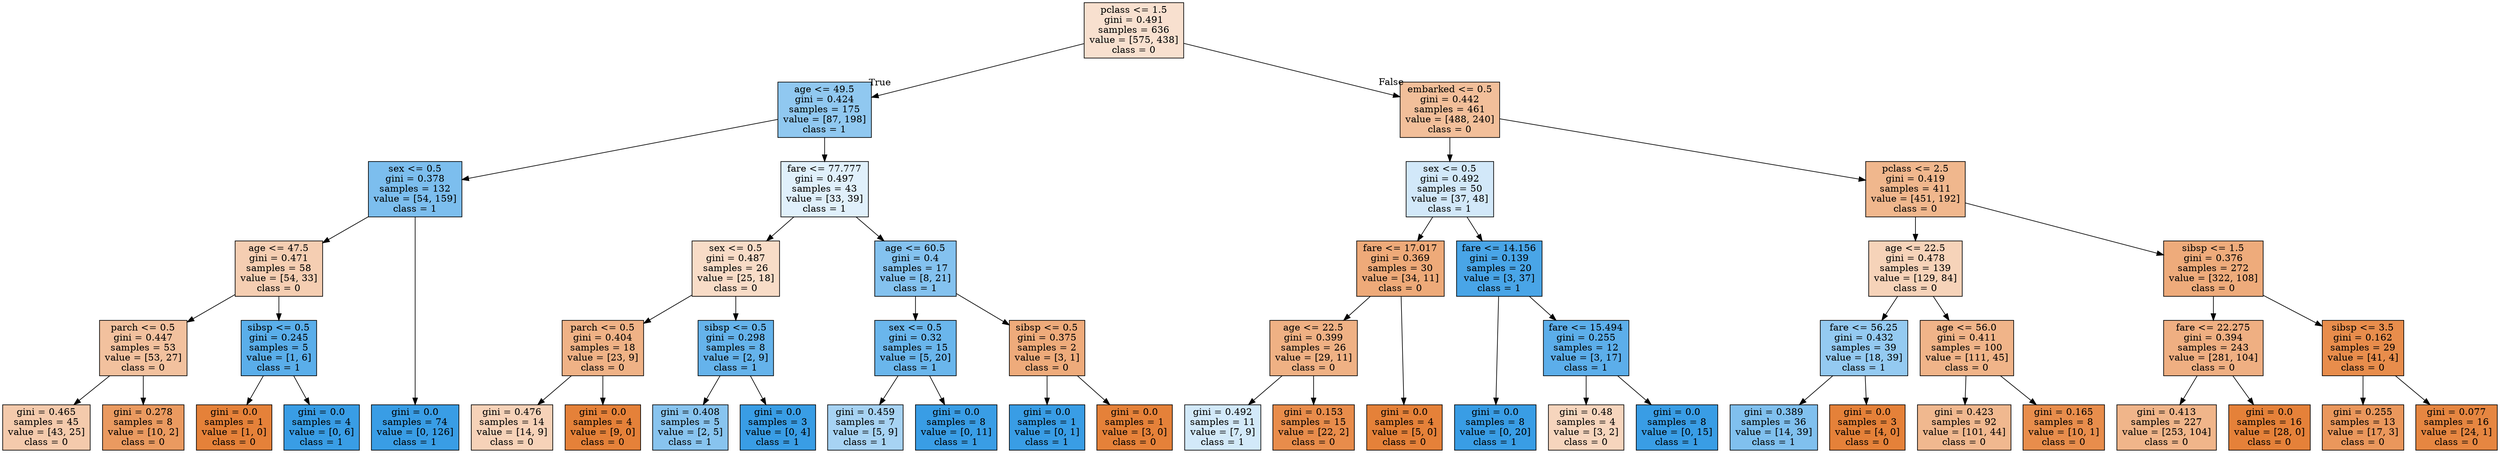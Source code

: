 digraph Tree {
node [shape=box, style="filled", color="black"] ;
graph [ranksep=equally, splines=polyline] ;
0 [label="pclass <= 1.5\ngini = 0.491\nsamples = 636\nvalue = [575, 438]\nclass = 0", fillcolor="#e581393d"] ;
1 [label="age <= 49.5\ngini = 0.424\nsamples = 175\nvalue = [87, 198]\nclass = 1", fillcolor="#399de58f"] ;
0 -> 1 [labeldistance=2.5, labelangle=45, headlabel="True"] ;
2 [label="sex <= 0.5\ngini = 0.378\nsamples = 132\nvalue = [54, 159]\nclass = 1", fillcolor="#399de5a8"] ;
1 -> 2 ;
3 [label="age <= 47.5\ngini = 0.471\nsamples = 58\nvalue = [54, 33]\nclass = 0", fillcolor="#e5813963"] ;
2 -> 3 ;
4 [label="parch <= 0.5\ngini = 0.447\nsamples = 53\nvalue = [53, 27]\nclass = 0", fillcolor="#e581397d"] ;
3 -> 4 ;
5 [label="gini = 0.465\nsamples = 45\nvalue = [43, 25]\nclass = 0", fillcolor="#e581396b"] ;
4 -> 5 ;
6 [label="gini = 0.278\nsamples = 8\nvalue = [10, 2]\nclass = 0", fillcolor="#e58139cc"] ;
4 -> 6 ;
7 [label="sibsp <= 0.5\ngini = 0.245\nsamples = 5\nvalue = [1, 6]\nclass = 1", fillcolor="#399de5d4"] ;
3 -> 7 ;
8 [label="gini = 0.0\nsamples = 1\nvalue = [1, 0]\nclass = 0", fillcolor="#e58139ff"] ;
7 -> 8 ;
9 [label="gini = 0.0\nsamples = 4\nvalue = [0, 6]\nclass = 1", fillcolor="#399de5ff"] ;
7 -> 9 ;
10 [label="gini = 0.0\nsamples = 74\nvalue = [0, 126]\nclass = 1", fillcolor="#399de5ff"] ;
2 -> 10 ;
11 [label="fare <= 77.777\ngini = 0.497\nsamples = 43\nvalue = [33, 39]\nclass = 1", fillcolor="#399de527"] ;
1 -> 11 ;
12 [label="sex <= 0.5\ngini = 0.487\nsamples = 26\nvalue = [25, 18]\nclass = 0", fillcolor="#e5813947"] ;
11 -> 12 ;
13 [label="parch <= 0.5\ngini = 0.404\nsamples = 18\nvalue = [23, 9]\nclass = 0", fillcolor="#e581399b"] ;
12 -> 13 ;
14 [label="gini = 0.476\nsamples = 14\nvalue = [14, 9]\nclass = 0", fillcolor="#e581395b"] ;
13 -> 14 ;
15 [label="gini = 0.0\nsamples = 4\nvalue = [9, 0]\nclass = 0", fillcolor="#e58139ff"] ;
13 -> 15 ;
16 [label="sibsp <= 0.5\ngini = 0.298\nsamples = 8\nvalue = [2, 9]\nclass = 1", fillcolor="#399de5c6"] ;
12 -> 16 ;
17 [label="gini = 0.408\nsamples = 5\nvalue = [2, 5]\nclass = 1", fillcolor="#399de599"] ;
16 -> 17 ;
18 [label="gini = 0.0\nsamples = 3\nvalue = [0, 4]\nclass = 1", fillcolor="#399de5ff"] ;
16 -> 18 ;
19 [label="age <= 60.5\ngini = 0.4\nsamples = 17\nvalue = [8, 21]\nclass = 1", fillcolor="#399de59e"] ;
11 -> 19 ;
20 [label="sex <= 0.5\ngini = 0.32\nsamples = 15\nvalue = [5, 20]\nclass = 1", fillcolor="#399de5bf"] ;
19 -> 20 ;
21 [label="gini = 0.459\nsamples = 7\nvalue = [5, 9]\nclass = 1", fillcolor="#399de571"] ;
20 -> 21 ;
22 [label="gini = 0.0\nsamples = 8\nvalue = [0, 11]\nclass = 1", fillcolor="#399de5ff"] ;
20 -> 22 ;
23 [label="sibsp <= 0.5\ngini = 0.375\nsamples = 2\nvalue = [3, 1]\nclass = 0", fillcolor="#e58139aa"] ;
19 -> 23 ;
24 [label="gini = 0.0\nsamples = 1\nvalue = [0, 1]\nclass = 1", fillcolor="#399de5ff"] ;
23 -> 24 ;
25 [label="gini = 0.0\nsamples = 1\nvalue = [3, 0]\nclass = 0", fillcolor="#e58139ff"] ;
23 -> 25 ;
26 [label="embarked <= 0.5\ngini = 0.442\nsamples = 461\nvalue = [488, 240]\nclass = 0", fillcolor="#e5813982"] ;
0 -> 26 [labeldistance=2.5, labelangle=-45, headlabel="False"] ;
27 [label="sex <= 0.5\ngini = 0.492\nsamples = 50\nvalue = [37, 48]\nclass = 1", fillcolor="#399de53a"] ;
26 -> 27 ;
28 [label="fare <= 17.017\ngini = 0.369\nsamples = 30\nvalue = [34, 11]\nclass = 0", fillcolor="#e58139ac"] ;
27 -> 28 ;
29 [label="age <= 22.5\ngini = 0.399\nsamples = 26\nvalue = [29, 11]\nclass = 0", fillcolor="#e581399e"] ;
28 -> 29 ;
30 [label="gini = 0.492\nsamples = 11\nvalue = [7, 9]\nclass = 1", fillcolor="#399de539"] ;
29 -> 30 ;
31 [label="gini = 0.153\nsamples = 15\nvalue = [22, 2]\nclass = 0", fillcolor="#e58139e8"] ;
29 -> 31 ;
32 [label="gini = 0.0\nsamples = 4\nvalue = [5, 0]\nclass = 0", fillcolor="#e58139ff"] ;
28 -> 32 ;
33 [label="fare <= 14.156\ngini = 0.139\nsamples = 20\nvalue = [3, 37]\nclass = 1", fillcolor="#399de5ea"] ;
27 -> 33 ;
34 [label="gini = 0.0\nsamples = 8\nvalue = [0, 20]\nclass = 1", fillcolor="#399de5ff"] ;
33 -> 34 ;
35 [label="fare <= 15.494\ngini = 0.255\nsamples = 12\nvalue = [3, 17]\nclass = 1", fillcolor="#399de5d2"] ;
33 -> 35 ;
36 [label="gini = 0.48\nsamples = 4\nvalue = [3, 2]\nclass = 0", fillcolor="#e5813955"] ;
35 -> 36 ;
37 [label="gini = 0.0\nsamples = 8\nvalue = [0, 15]\nclass = 1", fillcolor="#399de5ff"] ;
35 -> 37 ;
38 [label="pclass <= 2.5\ngini = 0.419\nsamples = 411\nvalue = [451, 192]\nclass = 0", fillcolor="#e5813992"] ;
26 -> 38 ;
39 [label="age <= 22.5\ngini = 0.478\nsamples = 139\nvalue = [129, 84]\nclass = 0", fillcolor="#e5813959"] ;
38 -> 39 ;
40 [label="fare <= 56.25\ngini = 0.432\nsamples = 39\nvalue = [18, 39]\nclass = 1", fillcolor="#399de589"] ;
39 -> 40 ;
41 [label="gini = 0.389\nsamples = 36\nvalue = [14, 39]\nclass = 1", fillcolor="#399de5a3"] ;
40 -> 41 ;
42 [label="gini = 0.0\nsamples = 3\nvalue = [4, 0]\nclass = 0", fillcolor="#e58139ff"] ;
40 -> 42 ;
43 [label="age <= 56.0\ngini = 0.411\nsamples = 100\nvalue = [111, 45]\nclass = 0", fillcolor="#e5813998"] ;
39 -> 43 ;
44 [label="gini = 0.423\nsamples = 92\nvalue = [101, 44]\nclass = 0", fillcolor="#e5813990"] ;
43 -> 44 ;
45 [label="gini = 0.165\nsamples = 8\nvalue = [10, 1]\nclass = 0", fillcolor="#e58139e6"] ;
43 -> 45 ;
46 [label="sibsp <= 1.5\ngini = 0.376\nsamples = 272\nvalue = [322, 108]\nclass = 0", fillcolor="#e58139a9"] ;
38 -> 46 ;
47 [label="fare <= 22.275\ngini = 0.394\nsamples = 243\nvalue = [281, 104]\nclass = 0", fillcolor="#e58139a1"] ;
46 -> 47 ;
48 [label="gini = 0.413\nsamples = 227\nvalue = [253, 104]\nclass = 0", fillcolor="#e5813996"] ;
47 -> 48 ;
49 [label="gini = 0.0\nsamples = 16\nvalue = [28, 0]\nclass = 0", fillcolor="#e58139ff"] ;
47 -> 49 ;
50 [label="sibsp <= 3.5\ngini = 0.162\nsamples = 29\nvalue = [41, 4]\nclass = 0", fillcolor="#e58139e6"] ;
46 -> 50 ;
51 [label="gini = 0.255\nsamples = 13\nvalue = [17, 3]\nclass = 0", fillcolor="#e58139d2"] ;
50 -> 51 ;
52 [label="gini = 0.077\nsamples = 16\nvalue = [24, 1]\nclass = 0", fillcolor="#e58139f4"] ;
50 -> 52 ;
{rank=same ; 0} ;
{rank=same ; 1; 26} ;
{rank=same ; 2; 11; 27; 38} ;
{rank=same ; 3; 12; 19; 28; 33; 39; 46} ;
{rank=same ; 4; 7; 13; 16; 20; 23; 29; 35; 40; 43; 47; 50} ;
{rank=same ; 5; 6; 8; 9; 10; 14; 15; 17; 18; 21; 22; 24; 25; 30; 31; 32; 34; 36; 37; 41; 42; 44; 45; 48; 49; 51; 52} ;
}